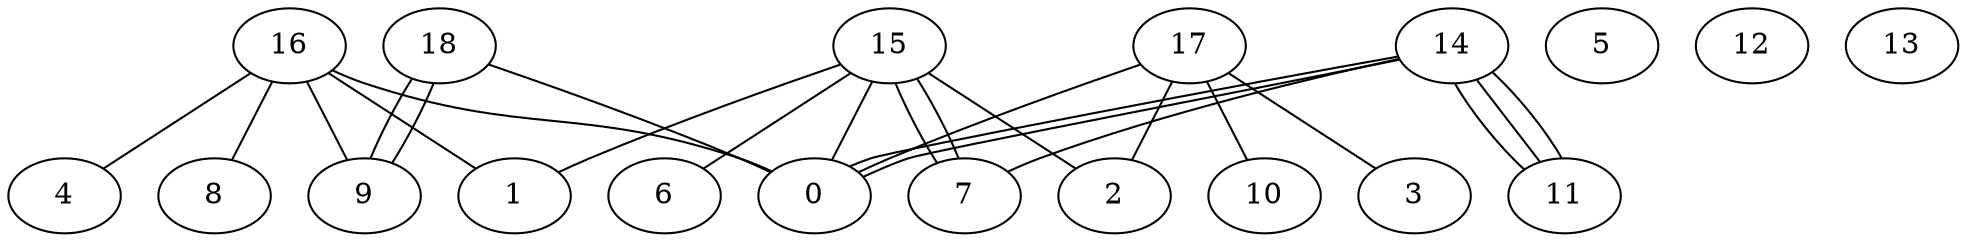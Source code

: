graph G {
0;
1;
2;
3;
4;
5;
6;
7;
8;
9;
10;
11;
12;
13;
14;
15;
16;
17;
18;
18--9 ;
18--9 ;
18--0 ;
17--2 ;
17--3 ;
17--10 ;
17--0 ;
16--4 ;
16--1 ;
16--9 ;
16--8 ;
16--0 ;
15--6 ;
15--7 ;
15--7 ;
15--2 ;
15--1 ;
15--0 ;
14--0 ;
14--11 ;
14--11 ;
14--11 ;
14--7 ;
14--0 ;
}
